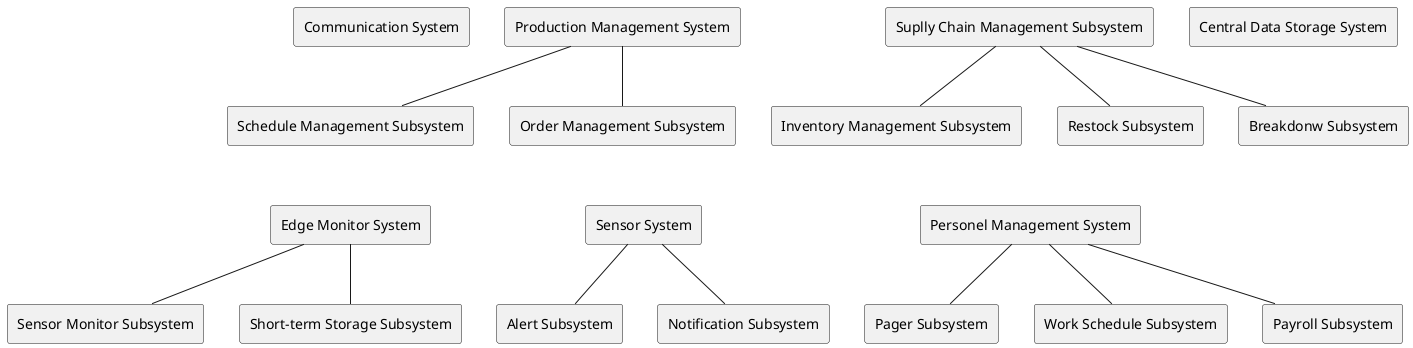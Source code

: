 @startuml systems
rectangle "Production Management System" as pms
rectangle "Schedule Management Subsystem" as sms
rectangle "Order Management Subsystem" as oms

rectangle "Suplly Chain Management Subsystem" as scms
rectangle "Inventory Management Subsystem" as ims
rectangle "Restock Subsystem" as rss
rectangle "Breakdonw Subsystem" as bds

rectangle "Edge Monitor System" as ems
rectangle "Sensor Monitor Subsystem" as smos
rectangle "Short-term Storage Subsystem" as stss

rectangle "Central Data Storage System" as cdss
rectangle "Communication System" as cs

rectangle "Sensor System" as ss
rectangle "Alert Subsystem" as as
rectangle "Notification Subsystem" as ns

rectangle "Personel Management System" as pems
rectangle "Pager Subsystem" as ps
rectangle "Work Schedule Subsystem" as wss
rectangle "Payroll Subsystem" as pls

pms -- sms
pms -- oms

scms -- ims
scms -- rss
scms -- bds

ems -- smos
ems -- stss


ss -- as
ss -- ns

pems -- ps
pems -- wss
pems -- pls

pms -[hidden]r- scms
pms -[hidden]l- cs
sms -[hidden]d- ems
ss -[hidden]l- ems
ss -[hidden]r- pems


@enduml